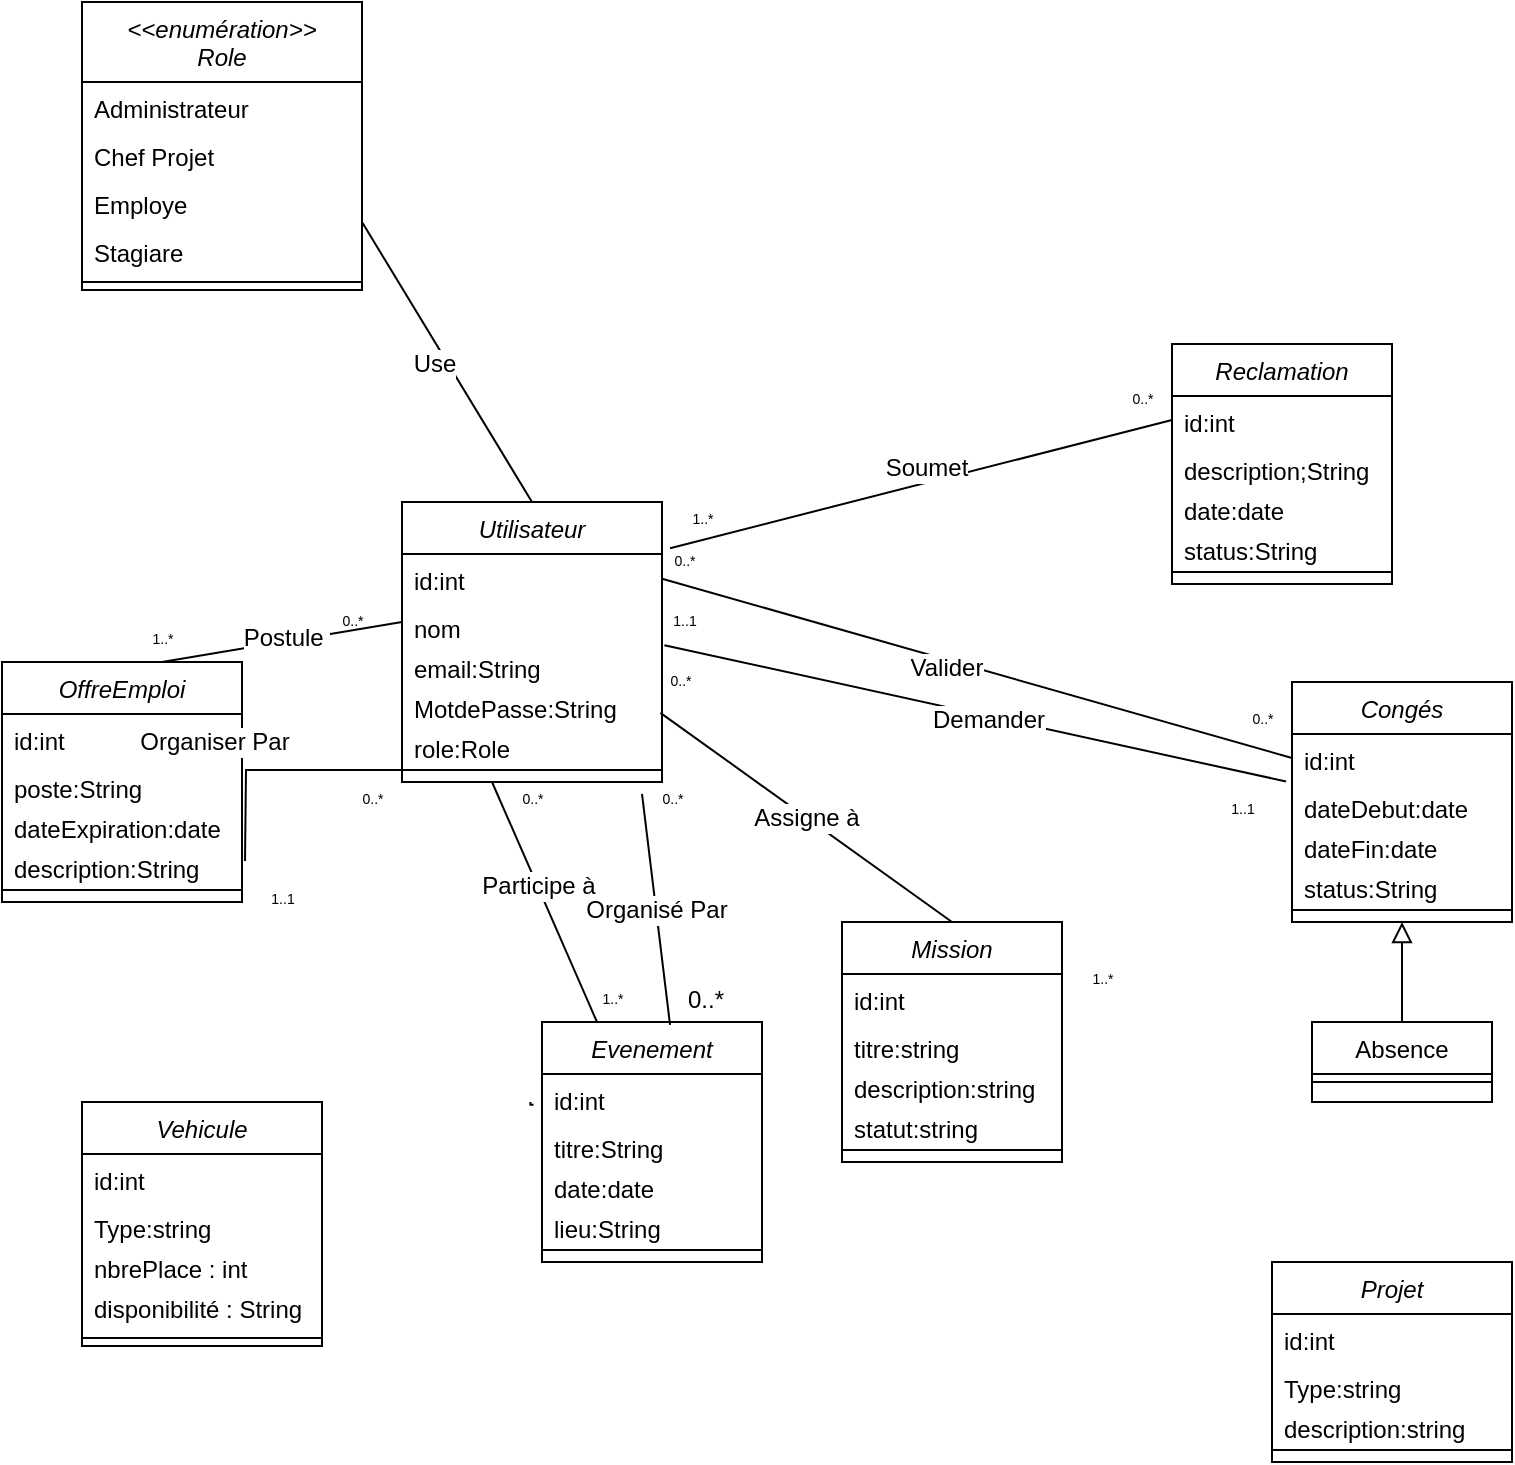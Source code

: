 <mxfile version="26.0.9">
  <diagram id="C5RBs43oDa-KdzZeNtuy" name="Page-1">
    <mxGraphModel grid="1" page="1" gridSize="10" guides="1" tooltips="1" connect="1" arrows="1" fold="1" pageScale="1" pageWidth="827" pageHeight="1169" math="0" shadow="0">
      <root>
        <mxCell id="WIyWlLk6GJQsqaUBKTNV-0" />
        <mxCell id="WIyWlLk6GJQsqaUBKTNV-1" parent="WIyWlLk6GJQsqaUBKTNV-0" />
        <mxCell id="zkfFHV4jXpPFQw0GAbJ--0" value="Utilisateur" style="swimlane;fontStyle=2;align=center;verticalAlign=top;childLayout=stackLayout;horizontal=1;startSize=26;horizontalStack=0;resizeParent=1;resizeLast=0;collapsible=1;marginBottom=0;rounded=0;shadow=0;strokeWidth=1;" vertex="1" parent="WIyWlLk6GJQsqaUBKTNV-1">
          <mxGeometry x="230" y="20" width="130" height="140" as="geometry">
            <mxRectangle x="80" y="10" width="160" height="26" as="alternateBounds" />
          </mxGeometry>
        </mxCell>
        <mxCell id="zkfFHV4jXpPFQw0GAbJ--1" value="id:int" style="text;align=left;verticalAlign=top;spacingLeft=4;spacingRight=4;overflow=hidden;rotatable=0;points=[[0,0.5],[1,0.5]];portConstraint=eastwest;" vertex="1" parent="zkfFHV4jXpPFQw0GAbJ--0">
          <mxGeometry y="26" width="130" height="24" as="geometry" />
        </mxCell>
        <mxCell id="zkfFHV4jXpPFQw0GAbJ--2" value="nom" style="text;align=left;verticalAlign=top;spacingLeft=4;spacingRight=4;overflow=hidden;rotatable=0;points=[[0,0.5],[1,0.5]];portConstraint=eastwest;rounded=0;shadow=0;html=0;" vertex="1" parent="zkfFHV4jXpPFQw0GAbJ--0">
          <mxGeometry y="50" width="130" height="20" as="geometry" />
        </mxCell>
        <mxCell id="zkfFHV4jXpPFQw0GAbJ--3" value="email:String" style="text;align=left;verticalAlign=top;spacingLeft=4;spacingRight=4;overflow=hidden;rotatable=0;points=[[0,0.5],[1,0.5]];portConstraint=eastwest;rounded=0;shadow=0;html=0;" vertex="1" parent="zkfFHV4jXpPFQw0GAbJ--0">
          <mxGeometry y="70" width="130" height="20" as="geometry" />
        </mxCell>
        <mxCell id="jKLvAYPGCg85BOQqcv_6-3" value="MotdePasse:String" style="text;align=left;verticalAlign=top;spacingLeft=4;spacingRight=4;overflow=hidden;rotatable=0;points=[[0,0.5],[1,0.5]];portConstraint=eastwest;rounded=0;shadow=0;html=0;" vertex="1" parent="zkfFHV4jXpPFQw0GAbJ--0">
          <mxGeometry y="90" width="130" height="20" as="geometry" />
        </mxCell>
        <mxCell id="3v7Gp0z0bmf_c9H6L_a5-10" value="role:Role " style="text;align=left;verticalAlign=top;spacingLeft=4;spacingRight=4;overflow=hidden;rotatable=0;points=[[0,0.5],[1,0.5]];portConstraint=eastwest;rounded=0;shadow=0;html=0;" vertex="1" parent="zkfFHV4jXpPFQw0GAbJ--0">
          <mxGeometry y="110" width="130" height="20" as="geometry" />
        </mxCell>
        <mxCell id="zkfFHV4jXpPFQw0GAbJ--4" value="" style="line;html=1;strokeWidth=1;align=left;verticalAlign=middle;spacingTop=-1;spacingLeft=3;spacingRight=3;rotatable=0;labelPosition=right;points=[];portConstraint=eastwest;" vertex="1" parent="zkfFHV4jXpPFQw0GAbJ--0">
          <mxGeometry y="130" width="130" height="8" as="geometry" />
        </mxCell>
        <mxCell id="3v7Gp0z0bmf_c9H6L_a5-51" value="Mission" style="swimlane;fontStyle=2;align=center;verticalAlign=top;childLayout=stackLayout;horizontal=1;startSize=26;horizontalStack=0;resizeParent=1;resizeLast=0;collapsible=1;marginBottom=0;rounded=0;shadow=0;strokeWidth=1;" vertex="1" parent="WIyWlLk6GJQsqaUBKTNV-1">
          <mxGeometry x="450" y="230" width="110" height="120" as="geometry">
            <mxRectangle x="80" y="10" width="160" height="26" as="alternateBounds" />
          </mxGeometry>
        </mxCell>
        <mxCell id="3v7Gp0z0bmf_c9H6L_a5-52" value="id:int" style="text;align=left;verticalAlign=top;spacingLeft=4;spacingRight=4;overflow=hidden;rotatable=0;points=[[0,0.5],[1,0.5]];portConstraint=eastwest;" vertex="1" parent="3v7Gp0z0bmf_c9H6L_a5-51">
          <mxGeometry y="26" width="110" height="24" as="geometry" />
        </mxCell>
        <mxCell id="3v7Gp0z0bmf_c9H6L_a5-53" value="titre:string" style="text;align=left;verticalAlign=top;spacingLeft=4;spacingRight=4;overflow=hidden;rotatable=0;points=[[0,0.5],[1,0.5]];portConstraint=eastwest;rounded=0;shadow=0;html=0;" vertex="1" parent="3v7Gp0z0bmf_c9H6L_a5-51">
          <mxGeometry y="50" width="110" height="20" as="geometry" />
        </mxCell>
        <mxCell id="3v7Gp0z0bmf_c9H6L_a5-55" value="description:string" style="text;align=left;verticalAlign=top;spacingLeft=4;spacingRight=4;overflow=hidden;rotatable=0;points=[[0,0.5],[1,0.5]];portConstraint=eastwest;rounded=0;shadow=0;html=0;" vertex="1" parent="3v7Gp0z0bmf_c9H6L_a5-51">
          <mxGeometry y="70" width="110" height="20" as="geometry" />
        </mxCell>
        <mxCell id="3v7Gp0z0bmf_c9H6L_a5-60" value="statut:string" style="text;align=left;verticalAlign=top;spacingLeft=4;spacingRight=4;overflow=hidden;rotatable=0;points=[[0,0.5],[1,0.5]];portConstraint=eastwest;rounded=0;shadow=0;html=0;" vertex="1" parent="3v7Gp0z0bmf_c9H6L_a5-51">
          <mxGeometry y="90" width="110" height="20" as="geometry" />
        </mxCell>
        <mxCell id="3v7Gp0z0bmf_c9H6L_a5-56" value="" style="line;html=1;strokeWidth=1;align=left;verticalAlign=middle;spacingTop=-1;spacingLeft=3;spacingRight=3;rotatable=0;labelPosition=right;points=[];portConstraint=eastwest;" vertex="1" parent="3v7Gp0z0bmf_c9H6L_a5-51">
          <mxGeometry y="110" width="110" height="8" as="geometry" />
        </mxCell>
        <mxCell id="3v7Gp0z0bmf_c9H6L_a5-61" value="Evenement" style="swimlane;fontStyle=2;align=center;verticalAlign=top;childLayout=stackLayout;horizontal=1;startSize=26;horizontalStack=0;resizeParent=1;resizeLast=0;collapsible=1;marginBottom=0;rounded=0;shadow=0;strokeWidth=1;" vertex="1" parent="WIyWlLk6GJQsqaUBKTNV-1">
          <mxGeometry x="300" y="280" width="110" height="120" as="geometry">
            <mxRectangle x="80" y="10" width="160" height="26" as="alternateBounds" />
          </mxGeometry>
        </mxCell>
        <mxCell id="3v7Gp0z0bmf_c9H6L_a5-62" value="id:int" style="text;align=left;verticalAlign=top;spacingLeft=4;spacingRight=4;overflow=hidden;rotatable=0;points=[[0,0.5],[1,0.5]];portConstraint=eastwest;" vertex="1" parent="3v7Gp0z0bmf_c9H6L_a5-61">
          <mxGeometry y="26" width="110" height="24" as="geometry" />
        </mxCell>
        <mxCell id="3v7Gp0z0bmf_c9H6L_a5-63" value="titre:String" style="text;align=left;verticalAlign=top;spacingLeft=4;spacingRight=4;overflow=hidden;rotatable=0;points=[[0,0.5],[1,0.5]];portConstraint=eastwest;rounded=0;shadow=0;html=0;" vertex="1" parent="3v7Gp0z0bmf_c9H6L_a5-61">
          <mxGeometry y="50" width="110" height="20" as="geometry" />
        </mxCell>
        <mxCell id="3v7Gp0z0bmf_c9H6L_a5-64" value="date:date" style="text;align=left;verticalAlign=top;spacingLeft=4;spacingRight=4;overflow=hidden;rotatable=0;points=[[0,0.5],[1,0.5]];portConstraint=eastwest;rounded=0;shadow=0;html=0;" vertex="1" parent="3v7Gp0z0bmf_c9H6L_a5-61">
          <mxGeometry y="70" width="110" height="20" as="geometry" />
        </mxCell>
        <mxCell id="3v7Gp0z0bmf_c9H6L_a5-67" value="lieu:String" style="text;align=left;verticalAlign=top;spacingLeft=4;spacingRight=4;overflow=hidden;rotatable=0;points=[[0,0.5],[1,0.5]];portConstraint=eastwest;rounded=0;shadow=0;html=0;" vertex="1" parent="3v7Gp0z0bmf_c9H6L_a5-61">
          <mxGeometry y="90" width="110" height="20" as="geometry" />
        </mxCell>
        <mxCell id="3v7Gp0z0bmf_c9H6L_a5-66" value="" style="line;html=1;strokeWidth=1;align=left;verticalAlign=middle;spacingTop=-1;spacingLeft=3;spacingRight=3;rotatable=0;labelPosition=right;points=[];portConstraint=eastwest;" vertex="1" parent="3v7Gp0z0bmf_c9H6L_a5-61">
          <mxGeometry y="110" width="110" height="8" as="geometry" />
        </mxCell>
        <mxCell id="3v7Gp0z0bmf_c9H6L_a5-68" value="Reclamation" style="swimlane;fontStyle=2;align=center;verticalAlign=top;childLayout=stackLayout;horizontal=1;startSize=26;horizontalStack=0;resizeParent=1;resizeLast=0;collapsible=1;marginBottom=0;rounded=0;shadow=0;strokeWidth=1;" vertex="1" parent="WIyWlLk6GJQsqaUBKTNV-1">
          <mxGeometry x="615" y="-59" width="110" height="120" as="geometry">
            <mxRectangle x="80" y="10" width="160" height="26" as="alternateBounds" />
          </mxGeometry>
        </mxCell>
        <mxCell id="3v7Gp0z0bmf_c9H6L_a5-69" value="id:int" style="text;align=left;verticalAlign=top;spacingLeft=4;spacingRight=4;overflow=hidden;rotatable=0;points=[[0,0.5],[1,0.5]];portConstraint=eastwest;" vertex="1" parent="3v7Gp0z0bmf_c9H6L_a5-68">
          <mxGeometry y="26" width="110" height="24" as="geometry" />
        </mxCell>
        <mxCell id="3v7Gp0z0bmf_c9H6L_a5-70" value="description;String" style="text;align=left;verticalAlign=top;spacingLeft=4;spacingRight=4;overflow=hidden;rotatable=0;points=[[0,0.5],[1,0.5]];portConstraint=eastwest;rounded=0;shadow=0;html=0;" vertex="1" parent="3v7Gp0z0bmf_c9H6L_a5-68">
          <mxGeometry y="50" width="110" height="20" as="geometry" />
        </mxCell>
        <mxCell id="3v7Gp0z0bmf_c9H6L_a5-71" value="date:date" style="text;align=left;verticalAlign=top;spacingLeft=4;spacingRight=4;overflow=hidden;rotatable=0;points=[[0,0.5],[1,0.5]];portConstraint=eastwest;rounded=0;shadow=0;html=0;" vertex="1" parent="3v7Gp0z0bmf_c9H6L_a5-68">
          <mxGeometry y="70" width="110" height="20" as="geometry" />
        </mxCell>
        <mxCell id="3v7Gp0z0bmf_c9H6L_a5-72" value="status:String" style="text;align=left;verticalAlign=top;spacingLeft=4;spacingRight=4;overflow=hidden;rotatable=0;points=[[0,0.5],[1,0.5]];portConstraint=eastwest;rounded=0;shadow=0;html=0;" vertex="1" parent="3v7Gp0z0bmf_c9H6L_a5-68">
          <mxGeometry y="90" width="110" height="20" as="geometry" />
        </mxCell>
        <mxCell id="3v7Gp0z0bmf_c9H6L_a5-73" value="" style="line;html=1;strokeWidth=1;align=left;verticalAlign=middle;spacingTop=-1;spacingLeft=3;spacingRight=3;rotatable=0;labelPosition=right;points=[];portConstraint=eastwest;" vertex="1" parent="3v7Gp0z0bmf_c9H6L_a5-68">
          <mxGeometry y="110" width="110" height="8" as="geometry" />
        </mxCell>
        <mxCell id="3v7Gp0z0bmf_c9H6L_a5-74" value="OffreEmploi" style="swimlane;fontStyle=2;align=center;verticalAlign=top;childLayout=stackLayout;horizontal=1;startSize=26;horizontalStack=0;resizeParent=1;resizeLast=0;collapsible=1;marginBottom=0;rounded=0;shadow=0;strokeWidth=1;" vertex="1" parent="WIyWlLk6GJQsqaUBKTNV-1">
          <mxGeometry x="30" y="100" width="120" height="120" as="geometry">
            <mxRectangle x="80" y="10" width="160" height="26" as="alternateBounds" />
          </mxGeometry>
        </mxCell>
        <mxCell id="3v7Gp0z0bmf_c9H6L_a5-75" value="id:int" style="text;align=left;verticalAlign=top;spacingLeft=4;spacingRight=4;overflow=hidden;rotatable=0;points=[[0,0.5],[1,0.5]];portConstraint=eastwest;" vertex="1" parent="3v7Gp0z0bmf_c9H6L_a5-74">
          <mxGeometry y="26" width="120" height="24" as="geometry" />
        </mxCell>
        <mxCell id="3v7Gp0z0bmf_c9H6L_a5-76" value="poste:String" style="text;align=left;verticalAlign=top;spacingLeft=4;spacingRight=4;overflow=hidden;rotatable=0;points=[[0,0.5],[1,0.5]];portConstraint=eastwest;rounded=0;shadow=0;html=0;" vertex="1" parent="3v7Gp0z0bmf_c9H6L_a5-74">
          <mxGeometry y="50" width="120" height="20" as="geometry" />
        </mxCell>
        <mxCell id="3v7Gp0z0bmf_c9H6L_a5-77" value="dateExpiration:date" style="text;align=left;verticalAlign=top;spacingLeft=4;spacingRight=4;overflow=hidden;rotatable=0;points=[[0,0.5],[1,0.5]];portConstraint=eastwest;rounded=0;shadow=0;html=0;" vertex="1" parent="3v7Gp0z0bmf_c9H6L_a5-74">
          <mxGeometry y="70" width="120" height="20" as="geometry" />
        </mxCell>
        <mxCell id="3v7Gp0z0bmf_c9H6L_a5-78" value="description:String" style="text;align=left;verticalAlign=top;spacingLeft=4;spacingRight=4;overflow=hidden;rotatable=0;points=[[0,0.5],[1,0.5]];portConstraint=eastwest;rounded=0;shadow=0;html=0;" vertex="1" parent="3v7Gp0z0bmf_c9H6L_a5-74">
          <mxGeometry y="90" width="120" height="20" as="geometry" />
        </mxCell>
        <mxCell id="3v7Gp0z0bmf_c9H6L_a5-79" value="" style="line;html=1;strokeWidth=1;align=left;verticalAlign=middle;spacingTop=-1;spacingLeft=3;spacingRight=3;rotatable=0;labelPosition=right;points=[];portConstraint=eastwest;" vertex="1" parent="3v7Gp0z0bmf_c9H6L_a5-74">
          <mxGeometry y="110" width="120" height="8" as="geometry" />
        </mxCell>
        <mxCell id="3v7Gp0z0bmf_c9H6L_a5-92" value="" style="edgeStyle=elbowEdgeStyle;rounded=0;orthogonalLoop=1;jettySize=auto;html=1;exitX=0.329;exitY=0.035;exitDx=0;exitDy=0;fontSize=12;startSize=8;endSize=8;endArrow=none;startFill=0;exitPerimeter=0;" edge="1" parent="WIyWlLk6GJQsqaUBKTNV-1">
          <mxGeometry relative="1" as="geometry">
            <mxPoint x="294.21" y="320" as="targetPoint" />
            <mxPoint x="295.794" y="321.4" as="sourcePoint" />
            <Array as="points">
              <mxPoint x="294.21" y="230" />
            </Array>
          </mxGeometry>
        </mxCell>
        <mxCell id="3v7Gp0z0bmf_c9H6L_a5-98" value="" style="endArrow=none;html=1;rounded=0;fontSize=12;startSize=8;endSize=8;curved=1;exitX=0.25;exitY=0;exitDx=0;exitDy=0;" edge="1" parent="WIyWlLk6GJQsqaUBKTNV-1" source="3v7Gp0z0bmf_c9H6L_a5-61">
          <mxGeometry width="50" height="50" relative="1" as="geometry">
            <mxPoint x="310" y="353.81" as="sourcePoint" />
            <mxPoint x="275" y="160" as="targetPoint" />
          </mxGeometry>
        </mxCell>
        <mxCell id="3v7Gp0z0bmf_c9H6L_a5-101" value="Participe à" style="edgeLabel;html=1;align=center;verticalAlign=middle;resizable=0;points=[];fontSize=12;" vertex="1" connectable="0" parent="3v7Gp0z0bmf_c9H6L_a5-98">
          <mxGeometry x="0.143" relative="1" as="geometry">
            <mxPoint as="offset" />
          </mxGeometry>
        </mxCell>
        <mxCell id="3v7Gp0z0bmf_c9H6L_a5-99" value="" style="endArrow=none;html=1;rounded=0;fontSize=12;startSize=8;endSize=8;curved=1;exitX=0.582;exitY=0.012;exitDx=0;exitDy=0;exitPerimeter=0;entryX=0;entryY=0.533;entryDx=0;entryDy=0;entryPerimeter=0;" edge="1" parent="WIyWlLk6GJQsqaUBKTNV-1" source="3v7Gp0z0bmf_c9H6L_a5-61" target="3v7Gp0z0bmf_c9H6L_a5-135">
          <mxGeometry width="50" height="50" relative="1" as="geometry">
            <mxPoint x="270" y="370" as="sourcePoint" />
            <mxPoint x="320" y="320" as="targetPoint" />
          </mxGeometry>
        </mxCell>
        <mxCell id="3v7Gp0z0bmf_c9H6L_a5-100" value="Organisé Par" style="edgeLabel;html=1;align=center;verticalAlign=middle;resizable=0;points=[];fontSize=12;" vertex="1" connectable="0" parent="3v7Gp0z0bmf_c9H6L_a5-99">
          <mxGeometry x="0.005" relative="1" as="geometry">
            <mxPoint as="offset" />
          </mxGeometry>
        </mxCell>
        <mxCell id="3v7Gp0z0bmf_c9H6L_a5-102" value="" style="endArrow=none;html=1;rounded=0;fontSize=12;startSize=8;endSize=8;curved=1;entryX=0.5;entryY=0;entryDx=0;entryDy=0;exitX=0.173;exitY=1.147;exitDx=0;exitDy=0;exitPerimeter=0;" edge="1" parent="WIyWlLk6GJQsqaUBKTNV-1" source="3v7Gp0z0bmf_c9H6L_a5-156" target="3v7Gp0z0bmf_c9H6L_a5-51">
          <mxGeometry width="50" height="50" relative="1" as="geometry">
            <mxPoint x="380" y="480" as="sourcePoint" />
            <mxPoint x="430" y="430" as="targetPoint" />
          </mxGeometry>
        </mxCell>
        <mxCell id="3v7Gp0z0bmf_c9H6L_a5-103" value="Assigne à" style="edgeLabel;html=1;align=center;verticalAlign=middle;resizable=0;points=[];fontSize=12;" vertex="1" connectable="0" parent="3v7Gp0z0bmf_c9H6L_a5-102">
          <mxGeometry x="-0.007" relative="1" as="geometry">
            <mxPoint as="offset" />
          </mxGeometry>
        </mxCell>
        <mxCell id="3v7Gp0z0bmf_c9H6L_a5-110" value="" style="endArrow=none;html=1;rounded=0;fontSize=12;startSize=8;endSize=8;curved=1;entryX=0.667;entryY=0;entryDx=0;entryDy=0;entryPerimeter=0;exitX=0;exitY=0.5;exitDx=0;exitDy=0;" edge="1" parent="WIyWlLk6GJQsqaUBKTNV-1" source="zkfFHV4jXpPFQw0GAbJ--2" target="3v7Gp0z0bmf_c9H6L_a5-74">
          <mxGeometry width="50" height="50" relative="1" as="geometry">
            <mxPoint x="30" y="280" as="sourcePoint" />
            <mxPoint x="80" y="230" as="targetPoint" />
          </mxGeometry>
        </mxCell>
        <mxCell id="3v7Gp0z0bmf_c9H6L_a5-111" value="Postule&amp;nbsp;" style="edgeLabel;html=1;align=center;verticalAlign=middle;resizable=0;points=[];fontSize=12;" vertex="1" connectable="0" parent="3v7Gp0z0bmf_c9H6L_a5-110">
          <mxGeometry x="-0.026" y="-2" relative="1" as="geometry">
            <mxPoint as="offset" />
          </mxGeometry>
        </mxCell>
        <mxCell id="3v7Gp0z0bmf_c9H6L_a5-113" value="&lt;font style=&quot;font-size: 7px;&quot;&gt;1..*&lt;/font&gt;" style="text;html=1;align=center;verticalAlign=middle;resizable=0;points=[];autosize=1;strokeColor=none;fillColor=none;fontSize=16;" vertex="1" parent="WIyWlLk6GJQsqaUBKTNV-1">
          <mxGeometry x="365" y="10" width="30" height="30" as="geometry" />
        </mxCell>
        <mxCell id="3v7Gp0z0bmf_c9H6L_a5-114" value="&lt;font style=&quot;font-size: 7px;&quot;&gt;0..*&lt;/font&gt;" style="text;html=1;align=center;verticalAlign=middle;resizable=0;points=[];autosize=1;strokeColor=none;fillColor=none;fontSize=16;" vertex="1" parent="WIyWlLk6GJQsqaUBKTNV-1">
          <mxGeometry x="645" y="110" width="30" height="30" as="geometry" />
        </mxCell>
        <mxCell id="3v7Gp0z0bmf_c9H6L_a5-116" value="0..*" style="text;whiteSpace=wrap;" vertex="1" parent="WIyWlLk6GJQsqaUBKTNV-1">
          <mxGeometry x="371" y="255" width="20" height="20" as="geometry" />
        </mxCell>
        <mxCell id="3v7Gp0z0bmf_c9H6L_a5-123" value="&lt;font style=&quot;font-size: 7px;&quot;&gt;1..1&lt;/font&gt;" style="text;html=1;align=center;verticalAlign=middle;resizable=0;points=[];autosize=1;strokeColor=none;fillColor=none;fontSize=16;" vertex="1" parent="WIyWlLk6GJQsqaUBKTNV-1">
          <mxGeometry x="150" y="200" width="40" height="30" as="geometry" />
        </mxCell>
        <mxCell id="3v7Gp0z0bmf_c9H6L_a5-124" value="&lt;font style=&quot;font-size: 7px;&quot;&gt;0..*&lt;/font&gt;" style="text;html=1;align=center;verticalAlign=middle;resizable=0;points=[];autosize=1;strokeColor=none;fillColor=none;fontSize=16;" vertex="1" parent="WIyWlLk6GJQsqaUBKTNV-1">
          <mxGeometry x="190" y="61" width="30" height="30" as="geometry" />
        </mxCell>
        <mxCell id="3v7Gp0z0bmf_c9H6L_a5-125" value="&lt;font style=&quot;font-size: 7px;&quot;&gt;1..*&lt;/font&gt;" style="text;html=1;align=center;verticalAlign=middle;resizable=0;points=[];autosize=1;strokeColor=none;fillColor=none;fontSize=16;" vertex="1" parent="WIyWlLk6GJQsqaUBKTNV-1">
          <mxGeometry x="95" y="70" width="30" height="30" as="geometry" />
        </mxCell>
        <mxCell id="3v7Gp0z0bmf_c9H6L_a5-129" value="&lt;font style=&quot;font-size: 7px;&quot;&gt;0..*&lt;/font&gt;" style="text;html=1;align=center;verticalAlign=middle;resizable=0;points=[];autosize=1;strokeColor=none;fillColor=none;fontSize=16;" vertex="1" parent="WIyWlLk6GJQsqaUBKTNV-1">
          <mxGeometry x="200" y="150" width="30" height="30" as="geometry" />
        </mxCell>
        <mxCell id="3v7Gp0z0bmf_c9H6L_a5-130" value="&lt;font style=&quot;font-size: 7px;&quot;&gt;0..*&lt;/font&gt;" style="text;html=1;align=center;verticalAlign=middle;resizable=0;points=[];autosize=1;strokeColor=none;fillColor=none;fontSize=16;" vertex="1" parent="WIyWlLk6GJQsqaUBKTNV-1">
          <mxGeometry x="280" y="150" width="30" height="30" as="geometry" />
        </mxCell>
        <mxCell id="3v7Gp0z0bmf_c9H6L_a5-133" value="&lt;font style=&quot;font-size: 7px;&quot;&gt;1..*&lt;/font&gt;" style="text;html=1;align=center;verticalAlign=middle;resizable=0;points=[];autosize=1;strokeColor=none;fillColor=none;fontSize=16;" vertex="1" parent="WIyWlLk6GJQsqaUBKTNV-1">
          <mxGeometry x="320" y="250" width="30" height="30" as="geometry" />
        </mxCell>
        <mxCell id="3v7Gp0z0bmf_c9H6L_a5-135" value="&lt;font style=&quot;font-size: 7px;&quot;&gt;0..*&lt;/font&gt;" style="text;html=1;align=center;verticalAlign=middle;resizable=0;points=[];autosize=1;strokeColor=none;fillColor=none;fontSize=16;" vertex="1" parent="WIyWlLk6GJQsqaUBKTNV-1">
          <mxGeometry x="350" y="150" width="30" height="30" as="geometry" />
        </mxCell>
        <mxCell id="3v7Gp0z0bmf_c9H6L_a5-137" value="&lt;font style=&quot;font-size: 7px;&quot;&gt;1..1&lt;/font&gt;" style="text;html=1;align=center;verticalAlign=middle;resizable=0;points=[];autosize=1;strokeColor=none;fillColor=none;fontSize=16;" vertex="1" parent="WIyWlLk6GJQsqaUBKTNV-1">
          <mxGeometry x="351" y="61" width="40" height="30" as="geometry" />
        </mxCell>
        <mxCell id="3v7Gp0z0bmf_c9H6L_a5-138" value="Congés" style="swimlane;fontStyle=2;align=center;verticalAlign=top;childLayout=stackLayout;horizontal=1;startSize=26;horizontalStack=0;resizeParent=1;resizeLast=0;collapsible=1;marginBottom=0;rounded=0;shadow=0;strokeWidth=1;" vertex="1" parent="WIyWlLk6GJQsqaUBKTNV-1">
          <mxGeometry x="675" y="110" width="110" height="120" as="geometry">
            <mxRectangle x="80" y="10" width="160" height="26" as="alternateBounds" />
          </mxGeometry>
        </mxCell>
        <mxCell id="3v7Gp0z0bmf_c9H6L_a5-139" value="id:int" style="text;align=left;verticalAlign=top;spacingLeft=4;spacingRight=4;overflow=hidden;rotatable=0;points=[[0,0.5],[1,0.5]];portConstraint=eastwest;" vertex="1" parent="3v7Gp0z0bmf_c9H6L_a5-138">
          <mxGeometry y="26" width="110" height="24" as="geometry" />
        </mxCell>
        <mxCell id="3v7Gp0z0bmf_c9H6L_a5-142" value="dateDebut:date" style="text;align=left;verticalAlign=top;spacingLeft=4;spacingRight=4;overflow=hidden;rotatable=0;points=[[0,0.5],[1,0.5]];portConstraint=eastwest;rounded=0;shadow=0;html=0;" vertex="1" parent="3v7Gp0z0bmf_c9H6L_a5-138">
          <mxGeometry y="50" width="110" height="20" as="geometry" />
        </mxCell>
        <mxCell id="3v7Gp0z0bmf_c9H6L_a5-143" value="dateFin:date" style="text;align=left;verticalAlign=top;spacingLeft=4;spacingRight=4;overflow=hidden;rotatable=0;points=[[0,0.5],[1,0.5]];portConstraint=eastwest;rounded=0;shadow=0;html=0;" vertex="1" parent="3v7Gp0z0bmf_c9H6L_a5-138">
          <mxGeometry y="70" width="110" height="20" as="geometry" />
        </mxCell>
        <mxCell id="3v7Gp0z0bmf_c9H6L_a5-144" value="status:String" style="text;align=left;verticalAlign=top;spacingLeft=4;spacingRight=4;overflow=hidden;rotatable=0;points=[[0,0.5],[1,0.5]];portConstraint=eastwest;rounded=0;shadow=0;html=0;" vertex="1" parent="3v7Gp0z0bmf_c9H6L_a5-138">
          <mxGeometry y="90" width="110" height="20" as="geometry" />
        </mxCell>
        <mxCell id="3v7Gp0z0bmf_c9H6L_a5-145" value="" style="line;html=1;strokeWidth=1;align=left;verticalAlign=middle;spacingTop=-1;spacingLeft=3;spacingRight=3;rotatable=0;labelPosition=right;points=[];portConstraint=eastwest;" vertex="1" parent="3v7Gp0z0bmf_c9H6L_a5-138">
          <mxGeometry y="110" width="110" height="8" as="geometry" />
        </mxCell>
        <mxCell id="3v7Gp0z0bmf_c9H6L_a5-146" value="" style="endArrow=none;html=1;rounded=0;fontSize=12;startSize=8;endSize=8;curved=1;entryX=0;entryY=0.5;entryDx=0;entryDy=0;exitX=0.215;exitY=-0.093;exitDx=0;exitDy=0;exitPerimeter=0;" edge="1" parent="WIyWlLk6GJQsqaUBKTNV-1" source="3v7Gp0z0bmf_c9H6L_a5-137" target="3v7Gp0z0bmf_c9H6L_a5-139">
          <mxGeometry width="50" height="50" relative="1" as="geometry">
            <mxPoint x="540" y="340" as="sourcePoint" />
            <mxPoint x="590" y="290" as="targetPoint" />
          </mxGeometry>
        </mxCell>
        <mxCell id="3v7Gp0z0bmf_c9H6L_a5-149" value="Text" style="edgeLabel;html=1;align=center;verticalAlign=middle;resizable=0;points=[];fontSize=12;" vertex="1" connectable="0" parent="3v7Gp0z0bmf_c9H6L_a5-146">
          <mxGeometry x="-0.079" y="-3" relative="1" as="geometry">
            <mxPoint as="offset" />
          </mxGeometry>
        </mxCell>
        <mxCell id="3v7Gp0z0bmf_c9H6L_a5-152" value="Valider" style="edgeLabel;html=1;align=center;verticalAlign=middle;resizable=0;points=[];fontSize=12;" vertex="1" connectable="0" parent="3v7Gp0z0bmf_c9H6L_a5-146">
          <mxGeometry x="-0.084" y="-4" relative="1" as="geometry">
            <mxPoint x="-1" as="offset" />
          </mxGeometry>
        </mxCell>
        <mxCell id="3v7Gp0z0bmf_c9H6L_a5-147" value="&lt;font style=&quot;font-size: 7px;&quot;&gt;1..1&lt;/font&gt;" style="text;html=1;align=center;verticalAlign=middle;resizable=0;points=[];autosize=1;strokeColor=none;fillColor=none;fontSize=16;" vertex="1" parent="WIyWlLk6GJQsqaUBKTNV-1">
          <mxGeometry x="630" y="155" width="40" height="30" as="geometry" />
        </mxCell>
        <mxCell id="3v7Gp0z0bmf_c9H6L_a5-154" value="" style="endArrow=none;html=1;rounded=0;fontSize=12;startSize=8;endSize=8;entryX=-0.027;entryY=-0.013;entryDx=0;entryDy=0;entryPerimeter=0;exitX=0.255;exitY=1.02;exitDx=0;exitDy=0;exitPerimeter=0;" edge="1" parent="WIyWlLk6GJQsqaUBKTNV-1" source="3v7Gp0z0bmf_c9H6L_a5-137" target="3v7Gp0z0bmf_c9H6L_a5-142">
          <mxGeometry width="50" height="50" relative="1" as="geometry">
            <mxPoint x="240" y="380" as="sourcePoint" />
            <mxPoint x="290" y="330" as="targetPoint" />
          </mxGeometry>
        </mxCell>
        <mxCell id="3v7Gp0z0bmf_c9H6L_a5-155" value="Demander" style="edgeLabel;html=1;align=center;verticalAlign=middle;resizable=0;points=[];fontSize=12;" vertex="1" connectable="0" parent="3v7Gp0z0bmf_c9H6L_a5-154">
          <mxGeometry x="0.033" y="-2" relative="1" as="geometry">
            <mxPoint x="1" as="offset" />
          </mxGeometry>
        </mxCell>
        <mxCell id="3v7Gp0z0bmf_c9H6L_a5-156" value="&lt;font style=&quot;font-size: 7px;&quot;&gt;0..*&lt;/font&gt;" style="text;html=1;align=center;verticalAlign=middle;resizable=0;points=[];autosize=1;strokeColor=none;fillColor=none;fontSize=16;" vertex="1" parent="WIyWlLk6GJQsqaUBKTNV-1">
          <mxGeometry x="354" y="91" width="30" height="30" as="geometry" />
        </mxCell>
        <mxCell id="3v7Gp0z0bmf_c9H6L_a5-157" value="&lt;font style=&quot;font-size: 7px;&quot;&gt;1..*&lt;/font&gt;" style="text;html=1;align=center;verticalAlign=middle;resizable=0;points=[];autosize=1;strokeColor=none;fillColor=none;fontSize=16;" vertex="1" parent="WIyWlLk6GJQsqaUBKTNV-1">
          <mxGeometry x="565" y="240" width="30" height="30" as="geometry" />
        </mxCell>
        <mxCell id="3v7Gp0z0bmf_c9H6L_a5-161" style="edgeStyle=none;curved=1;rounded=0;orthogonalLoop=1;jettySize=auto;html=1;entryX=0.5;entryY=1;entryDx=0;entryDy=0;fontSize=12;startSize=8;endSize=8;endArrow=block;endFill=0;" edge="1" parent="WIyWlLk6GJQsqaUBKTNV-1" source="3v7Gp0z0bmf_c9H6L_a5-158" target="3v7Gp0z0bmf_c9H6L_a5-138">
          <mxGeometry relative="1" as="geometry" />
        </mxCell>
        <mxCell id="3v7Gp0z0bmf_c9H6L_a5-158" value="Absence" style="swimlane;fontStyle=0;align=center;verticalAlign=top;childLayout=stackLayout;horizontal=1;startSize=26;horizontalStack=0;resizeParent=1;resizeLast=0;collapsible=1;marginBottom=0;rounded=0;shadow=0;strokeWidth=1;" vertex="1" parent="WIyWlLk6GJQsqaUBKTNV-1">
          <mxGeometry x="685" y="280" width="90" height="40" as="geometry">
            <mxRectangle x="340" y="380" width="170" height="26" as="alternateBounds" />
          </mxGeometry>
        </mxCell>
        <mxCell id="3v7Gp0z0bmf_c9H6L_a5-159" value="" style="line;html=1;strokeWidth=1;align=left;verticalAlign=middle;spacingTop=-1;spacingLeft=3;spacingRight=3;rotatable=0;labelPosition=right;points=[];portConstraint=eastwest;" vertex="1" parent="3v7Gp0z0bmf_c9H6L_a5-158">
          <mxGeometry y="26" width="90" height="8" as="geometry" />
        </mxCell>
        <mxCell id="3v7Gp0z0bmf_c9H6L_a5-148" value="&lt;font style=&quot;font-size: 7px;&quot;&gt;0..*&lt;/font&gt;" style="text;html=1;align=center;verticalAlign=middle;resizable=0;points=[];autosize=1;strokeColor=none;fillColor=none;fontSize=16;" vertex="1" parent="WIyWlLk6GJQsqaUBKTNV-1">
          <mxGeometry x="326" y="31" width="90" height="30" as="geometry" />
        </mxCell>
        <mxCell id="3v7Gp0z0bmf_c9H6L_a5-104" value="" style="endArrow=none;html=1;rounded=0;fontSize=12;startSize=8;endSize=8;curved=1;exitX=1.031;exitY=0.165;exitDx=0;exitDy=0;exitPerimeter=0;entryX=0;entryY=0.5;entryDx=0;entryDy=0;" edge="1" parent="WIyWlLk6GJQsqaUBKTNV-1" source="zkfFHV4jXpPFQw0GAbJ--0" target="3v7Gp0z0bmf_c9H6L_a5-69">
          <mxGeometry width="50" height="50" relative="1" as="geometry">
            <mxPoint x="625" y="-9" as="sourcePoint" />
            <mxPoint x="675" y="-59" as="targetPoint" />
          </mxGeometry>
        </mxCell>
        <mxCell id="3v7Gp0z0bmf_c9H6L_a5-105" value="Soumet" style="edgeLabel;html=1;align=center;verticalAlign=middle;resizable=0;points=[];fontSize=12;" vertex="1" connectable="0" parent="3v7Gp0z0bmf_c9H6L_a5-104">
          <mxGeometry x="0.033" y="7" relative="1" as="geometry">
            <mxPoint as="offset" />
          </mxGeometry>
        </mxCell>
        <mxCell id="jKLvAYPGCg85BOQqcv_6-0" value="&lt;font style=&quot;font-size: 7px;&quot;&gt;0..*&lt;/font&gt;" style="text;html=1;align=center;verticalAlign=middle;resizable=0;points=[];autosize=1;strokeColor=none;fillColor=none;fontSize=16;" vertex="1" parent="WIyWlLk6GJQsqaUBKTNV-1">
          <mxGeometry x="585" y="-50" width="30" height="30" as="geometry" />
        </mxCell>
        <mxCell id="jKLvAYPGCg85BOQqcv_6-1" value="" style="endArrow=none;html=1;rounded=0;fontSize=12;startSize=8;endSize=8;exitX=1;exitY=0.5;exitDx=0;exitDy=0;edgeStyle=orthogonalEdgeStyle;" edge="1" parent="WIyWlLk6GJQsqaUBKTNV-1" target="zkfFHV4jXpPFQw0GAbJ--4">
          <mxGeometry width="50" height="50" relative="1" as="geometry">
            <mxPoint x="151.5" y="199.5" as="sourcePoint" />
            <mxPoint x="250" y="150" as="targetPoint" />
            <Array as="points" />
          </mxGeometry>
        </mxCell>
        <mxCell id="jKLvAYPGCg85BOQqcv_6-2" value="Organiser Par" style="edgeLabel;html=1;align=center;verticalAlign=middle;resizable=0;points=[];fontSize=12;" connectable="0" vertex="1" parent="jKLvAYPGCg85BOQqcv_6-1">
          <mxGeometry x="-0.255" y="34" relative="1" as="geometry">
            <mxPoint x="-17" y="20" as="offset" />
          </mxGeometry>
        </mxCell>
        <mxCell id="jKLvAYPGCg85BOQqcv_6-4" value="&lt;&lt;enumération&gt;&gt;&#xa;Role" style="swimlane;fontStyle=2;align=center;verticalAlign=top;childLayout=stackLayout;horizontal=1;startSize=40;horizontalStack=0;resizeParent=1;resizeLast=0;collapsible=1;marginBottom=0;rounded=0;shadow=0;strokeWidth=1;" vertex="1" parent="WIyWlLk6GJQsqaUBKTNV-1">
          <mxGeometry x="70" y="-230" width="140" height="144" as="geometry">
            <mxRectangle x="80" y="10" width="160" height="26" as="alternateBounds" />
          </mxGeometry>
        </mxCell>
        <mxCell id="jKLvAYPGCg85BOQqcv_6-5" value="Administrateur&#xa;" style="text;align=left;verticalAlign=top;spacingLeft=4;spacingRight=4;overflow=hidden;rotatable=0;points=[[0,0.5],[1,0.5]];portConstraint=eastwest;" vertex="1" parent="jKLvAYPGCg85BOQqcv_6-4">
          <mxGeometry y="40" width="140" height="24" as="geometry" />
        </mxCell>
        <mxCell id="jKLvAYPGCg85BOQqcv_6-10" value="Chef Projet" style="text;align=left;verticalAlign=top;spacingLeft=4;spacingRight=4;overflow=hidden;rotatable=0;points=[[0,0.5],[1,0.5]];portConstraint=eastwest;" vertex="1" parent="jKLvAYPGCg85BOQqcv_6-4">
          <mxGeometry y="64" width="140" height="24" as="geometry" />
        </mxCell>
        <mxCell id="jKLvAYPGCg85BOQqcv_6-11" value="Employe " style="text;align=left;verticalAlign=top;spacingLeft=4;spacingRight=4;overflow=hidden;rotatable=0;points=[[0,0.5],[1,0.5]];portConstraint=eastwest;" vertex="1" parent="jKLvAYPGCg85BOQqcv_6-4">
          <mxGeometry y="88" width="140" height="24" as="geometry" />
        </mxCell>
        <mxCell id="jKLvAYPGCg85BOQqcv_6-12" value="Stagiare" style="text;align=left;verticalAlign=top;spacingLeft=4;spacingRight=4;overflow=hidden;rotatable=0;points=[[0,0.5],[1,0.5]];portConstraint=eastwest;" vertex="1" parent="jKLvAYPGCg85BOQqcv_6-4">
          <mxGeometry y="112" width="140" height="24" as="geometry" />
        </mxCell>
        <mxCell id="jKLvAYPGCg85BOQqcv_6-9" value="" style="line;html=1;strokeWidth=1;align=left;verticalAlign=middle;spacingTop=-1;spacingLeft=3;spacingRight=3;rotatable=0;labelPosition=right;points=[];portConstraint=eastwest;" vertex="1" parent="jKLvAYPGCg85BOQqcv_6-4">
          <mxGeometry y="136" width="140" height="8" as="geometry" />
        </mxCell>
        <mxCell id="jKLvAYPGCg85BOQqcv_6-13" value="" style="endArrow=none;html=1;rounded=0;fontSize=12;startSize=8;endSize=8;curved=1;entryX=0.5;entryY=0;entryDx=0;entryDy=0;" edge="1" parent="WIyWlLk6GJQsqaUBKTNV-1" target="zkfFHV4jXpPFQw0GAbJ--0">
          <mxGeometry width="50" height="50" relative="1" as="geometry">
            <mxPoint x="210" y="-120" as="sourcePoint" />
            <mxPoint x="280" y="-50" as="targetPoint" />
          </mxGeometry>
        </mxCell>
        <mxCell id="jKLvAYPGCg85BOQqcv_6-16" value="Use" style="edgeLabel;html=1;align=center;verticalAlign=middle;resizable=0;points=[];fontSize=12;" connectable="0" vertex="1" parent="jKLvAYPGCg85BOQqcv_6-13">
          <mxGeometry x="-0.034" y="-6" relative="1" as="geometry">
            <mxPoint as="offset" />
          </mxGeometry>
        </mxCell>
        <mxCell id="J1NQH0wIDYmvWYXQ5n5v-0" value="Vehicule" style="swimlane;fontStyle=2;align=center;verticalAlign=top;childLayout=stackLayout;horizontal=1;startSize=26;horizontalStack=0;resizeParent=1;resizeLast=0;collapsible=1;marginBottom=0;rounded=0;shadow=0;strokeWidth=1;" vertex="1" parent="WIyWlLk6GJQsqaUBKTNV-1">
          <mxGeometry x="70" y="320" width="120" height="122" as="geometry">
            <mxRectangle x="80" y="10" width="160" height="26" as="alternateBounds" />
          </mxGeometry>
        </mxCell>
        <mxCell id="J1NQH0wIDYmvWYXQ5n5v-1" value="id:int" style="text;align=left;verticalAlign=top;spacingLeft=4;spacingRight=4;overflow=hidden;rotatable=0;points=[[0,0.5],[1,0.5]];portConstraint=eastwest;" vertex="1" parent="J1NQH0wIDYmvWYXQ5n5v-0">
          <mxGeometry y="26" width="120" height="24" as="geometry" />
        </mxCell>
        <mxCell id="J1NQH0wIDYmvWYXQ5n5v-5" value="Type:string" style="text;align=left;verticalAlign=top;spacingLeft=4;spacingRight=4;overflow=hidden;rotatable=0;points=[[0,0.5],[1,0.5]];portConstraint=eastwest;rounded=0;shadow=0;html=0;" vertex="1" parent="J1NQH0wIDYmvWYXQ5n5v-0">
          <mxGeometry y="50" width="120" height="20" as="geometry" />
        </mxCell>
        <mxCell id="J1NQH0wIDYmvWYXQ5n5v-2" value="nbrePlace : int" style="text;align=left;verticalAlign=top;spacingLeft=4;spacingRight=4;overflow=hidden;rotatable=0;points=[[0,0.5],[1,0.5]];portConstraint=eastwest;rounded=0;shadow=0;html=0;" vertex="1" parent="J1NQH0wIDYmvWYXQ5n5v-0">
          <mxGeometry y="70" width="120" height="20" as="geometry" />
        </mxCell>
        <mxCell id="J1NQH0wIDYmvWYXQ5n5v-7" value="disponibilité : String" style="text;align=left;verticalAlign=top;spacingLeft=4;spacingRight=4;overflow=hidden;rotatable=0;points=[[0,0.5],[1,0.5]];portConstraint=eastwest;" vertex="1" parent="J1NQH0wIDYmvWYXQ5n5v-0">
          <mxGeometry y="90" width="120" height="24" as="geometry" />
        </mxCell>
        <mxCell id="J1NQH0wIDYmvWYXQ5n5v-4" value="" style="line;html=1;strokeWidth=1;align=left;verticalAlign=middle;spacingTop=-1;spacingLeft=3;spacingRight=3;rotatable=0;labelPosition=right;points=[];portConstraint=eastwest;" vertex="1" parent="J1NQH0wIDYmvWYXQ5n5v-0">
          <mxGeometry y="114" width="120" height="8" as="geometry" />
        </mxCell>
        <mxCell id="J1NQH0wIDYmvWYXQ5n5v-8" value="Projet" style="swimlane;fontStyle=2;align=center;verticalAlign=top;childLayout=stackLayout;horizontal=1;startSize=26;horizontalStack=0;resizeParent=1;resizeLast=0;collapsible=1;marginBottom=0;rounded=0;shadow=0;strokeWidth=1;" vertex="1" parent="WIyWlLk6GJQsqaUBKTNV-1">
          <mxGeometry x="665" y="400" width="120" height="100" as="geometry">
            <mxRectangle x="80" y="10" width="160" height="26" as="alternateBounds" />
          </mxGeometry>
        </mxCell>
        <mxCell id="J1NQH0wIDYmvWYXQ5n5v-9" value="id:int" style="text;align=left;verticalAlign=top;spacingLeft=4;spacingRight=4;overflow=hidden;rotatable=0;points=[[0,0.5],[1,0.5]];portConstraint=eastwest;" vertex="1" parent="J1NQH0wIDYmvWYXQ5n5v-8">
          <mxGeometry y="26" width="120" height="24" as="geometry" />
        </mxCell>
        <mxCell id="J1NQH0wIDYmvWYXQ5n5v-14" value="Type:string" style="text;align=left;verticalAlign=top;spacingLeft=4;spacingRight=4;overflow=hidden;rotatable=0;points=[[0,0.5],[1,0.5]];portConstraint=eastwest;rounded=0;shadow=0;html=0;" vertex="1" parent="J1NQH0wIDYmvWYXQ5n5v-8">
          <mxGeometry y="50" width="120" height="20" as="geometry" />
        </mxCell>
        <mxCell id="J1NQH0wIDYmvWYXQ5n5v-10" value="description:string" style="text;align=left;verticalAlign=top;spacingLeft=4;spacingRight=4;overflow=hidden;rotatable=0;points=[[0,0.5],[1,0.5]];portConstraint=eastwest;rounded=0;shadow=0;html=0;" vertex="1" parent="J1NQH0wIDYmvWYXQ5n5v-8">
          <mxGeometry y="70" width="120" height="20" as="geometry" />
        </mxCell>
        <mxCell id="J1NQH0wIDYmvWYXQ5n5v-13" value="" style="line;html=1;strokeWidth=1;align=left;verticalAlign=middle;spacingTop=-1;spacingLeft=3;spacingRight=3;rotatable=0;labelPosition=right;points=[];portConstraint=eastwest;" vertex="1" parent="J1NQH0wIDYmvWYXQ5n5v-8">
          <mxGeometry y="90" width="120" height="8" as="geometry" />
        </mxCell>
      </root>
    </mxGraphModel>
  </diagram>
</mxfile>
